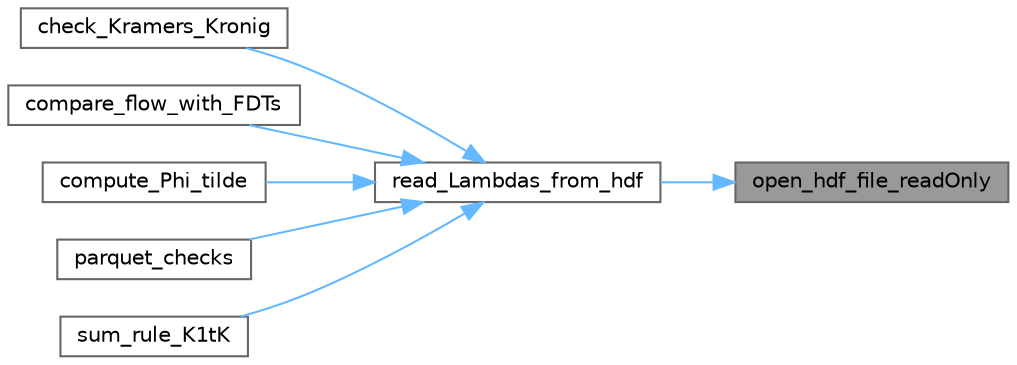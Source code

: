 digraph "open_hdf_file_readOnly"
{
 // INTERACTIVE_SVG=YES
 // LATEX_PDF_SIZE
  bgcolor="transparent";
  edge [fontname=Helvetica,fontsize=10,labelfontname=Helvetica,labelfontsize=10];
  node [fontname=Helvetica,fontsize=10,shape=box,height=0.2,width=0.4];
  rankdir="RL";
  Node1 [id="Node000001",label="open_hdf_file_readOnly",height=0.2,width=0.4,color="gray40", fillcolor="grey60", style="filled", fontcolor="black",tooltip=" "];
  Node1 -> Node2 [id="edge1_Node000001_Node000002",dir="back",color="steelblue1",style="solid",tooltip=" "];
  Node2 [id="Node000002",label="read_Lambdas_from_hdf",height=0.2,width=0.4,color="grey40", fillcolor="white", style="filled",URL="$d5/d4f/hdf5__routines_8c_09_09.html#acdf68c5ce2f557fb2d456a799f7d6358",tooltip="— Functions for reading data from file — ///"];
  Node2 -> Node3 [id="edge2_Node000002_Node000003",dir="back",color="steelblue1",style="solid",tooltip=" "];
  Node3 [id="Node000003",label="check_Kramers_Kronig",height=0.2,width=0.4,color="grey40", fillcolor="white", style="filled",URL="$d9/dae/postprocessing_8c_09_09.html#a4c7785e12898454e66547fd785ea92e8",tooltip=" "];
  Node2 -> Node4 [id="edge3_Node000002_Node000004",dir="back",color="steelblue1",style="solid",tooltip=" "];
  Node4 [id="Node000004",label="compare_flow_with_FDTs",height=0.2,width=0.4,color="grey40", fillcolor="white", style="filled",URL="$d8/dca/causality__FDT__checks_8c_09_09.html#aa63e0266511b6c4db70efa67918ee795",tooltip=" "];
  Node2 -> Node5 [id="edge4_Node000002_Node000005",dir="back",color="steelblue1",style="solid",tooltip=" "];
  Node5 [id="Node000005",label="compute_Phi_tilde",height=0.2,width=0.4,color="grey40", fillcolor="white", style="filled",URL="$d9/dae/postprocessing_8c_09_09.html#a532f006939433b3802b9c407043b3add",tooltip=" "];
  Node2 -> Node6 [id="edge5_Node000002_Node000006",dir="back",color="steelblue1",style="solid",tooltip=" "];
  Node6 [id="Node000006",label="parquet_checks",height=0.2,width=0.4,color="grey40", fillcolor="white", style="filled",URL="$d5/d94/parquet__solver_8c_09_09.html#a9abfea4a26adefdf395729c7604b5842",tooltip=" "];
  Node2 -> Node7 [id="edge6_Node000002_Node000007",dir="back",color="steelblue1",style="solid",tooltip=" "];
  Node7 [id="Node000007",label="sum_rule_K1tK",height=0.2,width=0.4,color="grey40", fillcolor="white", style="filled",URL="$d9/dae/postprocessing_8c_09_09.html#a3139cb5b36b90494e2eb69cf57c014b9",tooltip=" "];
}
